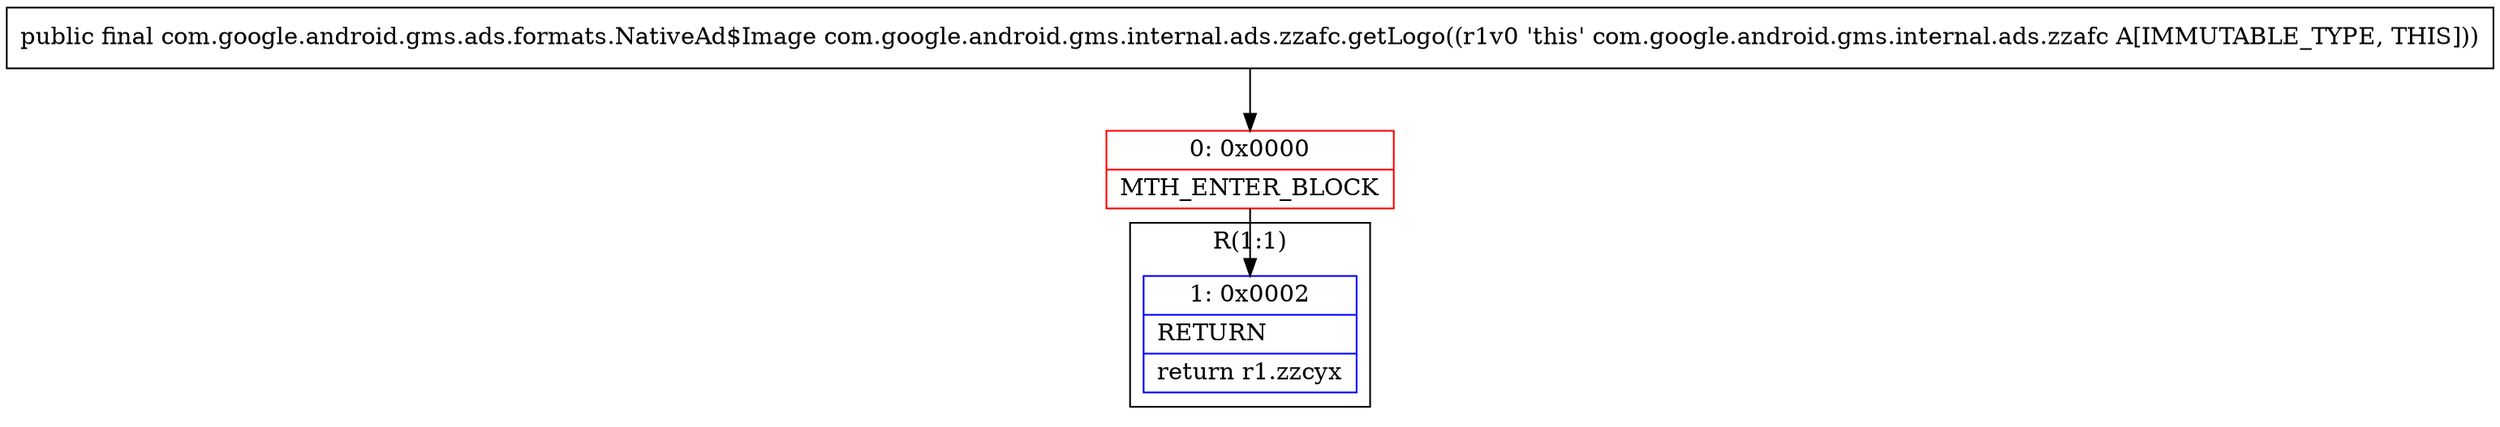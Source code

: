 digraph "CFG forcom.google.android.gms.internal.ads.zzafc.getLogo()Lcom\/google\/android\/gms\/ads\/formats\/NativeAd$Image;" {
subgraph cluster_Region_2000969588 {
label = "R(1:1)";
node [shape=record,color=blue];
Node_1 [shape=record,label="{1\:\ 0x0002|RETURN\l|return r1.zzcyx\l}"];
}
Node_0 [shape=record,color=red,label="{0\:\ 0x0000|MTH_ENTER_BLOCK\l}"];
MethodNode[shape=record,label="{public final com.google.android.gms.ads.formats.NativeAd$Image com.google.android.gms.internal.ads.zzafc.getLogo((r1v0 'this' com.google.android.gms.internal.ads.zzafc A[IMMUTABLE_TYPE, THIS])) }"];
MethodNode -> Node_0;
Node_0 -> Node_1;
}

